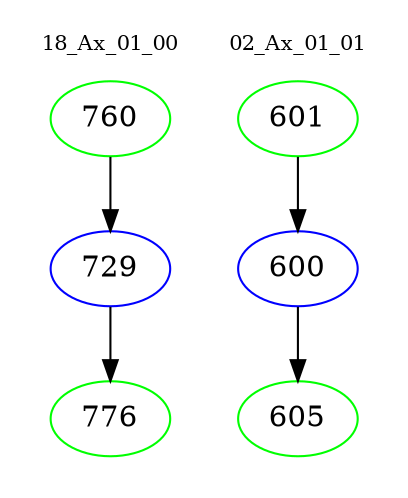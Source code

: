 digraph{
subgraph cluster_0 {
color = white
label = "18_Ax_01_00";
fontsize=10;
T0_760 [label="760", color="green"]
T0_760 -> T0_729 [color="black"]
T0_729 [label="729", color="blue"]
T0_729 -> T0_776 [color="black"]
T0_776 [label="776", color="green"]
}
subgraph cluster_1 {
color = white
label = "02_Ax_01_01";
fontsize=10;
T1_601 [label="601", color="green"]
T1_601 -> T1_600 [color="black"]
T1_600 [label="600", color="blue"]
T1_600 -> T1_605 [color="black"]
T1_605 [label="605", color="green"]
}
}
